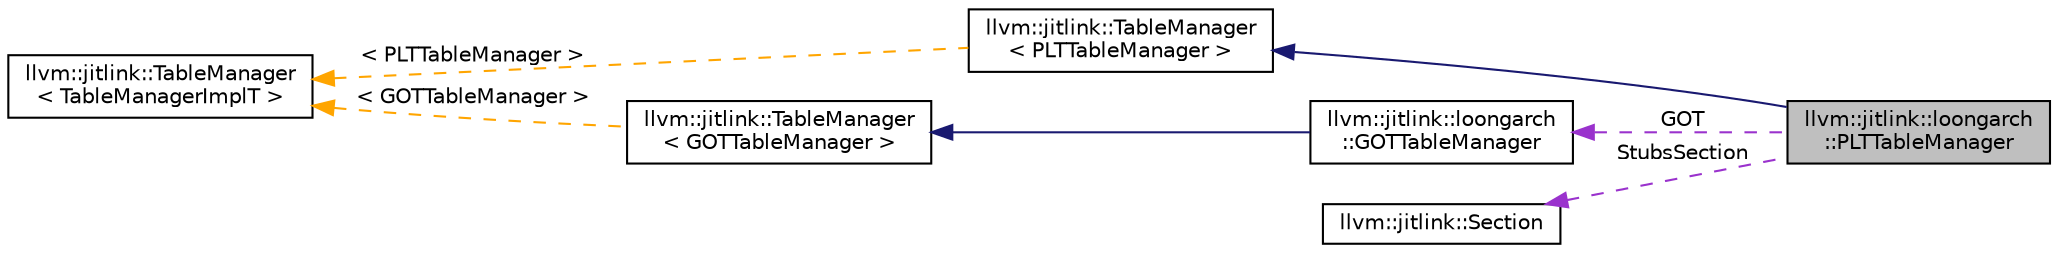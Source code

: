 digraph "llvm::jitlink::loongarch::PLTTableManager"
{
 // LATEX_PDF_SIZE
  bgcolor="transparent";
  edge [fontname="Helvetica",fontsize="10",labelfontname="Helvetica",labelfontsize="10"];
  node [fontname="Helvetica",fontsize="10",shape=record];
  rankdir="LR";
  Node1 [label="llvm::jitlink::loongarch\l::PLTTableManager",height=0.2,width=0.4,color="black", fillcolor="grey75", style="filled", fontcolor="black",tooltip="Procedure Linkage Table Builder."];
  Node2 -> Node1 [dir="back",color="midnightblue",fontsize="10",style="solid",fontname="Helvetica"];
  Node2 [label="llvm::jitlink::TableManager\l\< PLTTableManager \>",height=0.2,width=0.4,color="black",URL="$classllvm_1_1jitlink_1_1TableManager.html",tooltip=" "];
  Node3 -> Node2 [dir="back",color="orange",fontsize="10",style="dashed",label=" \< PLTTableManager \>" ,fontname="Helvetica"];
  Node3 [label="llvm::jitlink::TableManager\l\< TableManagerImplT \>",height=0.2,width=0.4,color="black",URL="$classllvm_1_1jitlink_1_1TableManager.html",tooltip="A CRTP base for tables that are built on demand, e.g."];
  Node4 -> Node1 [dir="back",color="darkorchid3",fontsize="10",style="dashed",label=" StubsSection" ,fontname="Helvetica"];
  Node4 [label="llvm::jitlink::Section",height=0.2,width=0.4,color="black",URL="$classllvm_1_1jitlink_1_1Section.html",tooltip="Represents an object file section."];
  Node5 -> Node1 [dir="back",color="darkorchid3",fontsize="10",style="dashed",label=" GOT" ,fontname="Helvetica"];
  Node5 [label="llvm::jitlink::loongarch\l::GOTTableManager",height=0.2,width=0.4,color="black",URL="$classllvm_1_1jitlink_1_1loongarch_1_1GOTTableManager.html",tooltip="Global Offset Table Builder."];
  Node6 -> Node5 [dir="back",color="midnightblue",fontsize="10",style="solid",fontname="Helvetica"];
  Node6 [label="llvm::jitlink::TableManager\l\< GOTTableManager \>",height=0.2,width=0.4,color="black",URL="$classllvm_1_1jitlink_1_1TableManager.html",tooltip=" "];
  Node3 -> Node6 [dir="back",color="orange",fontsize="10",style="dashed",label=" \< GOTTableManager \>" ,fontname="Helvetica"];
}

